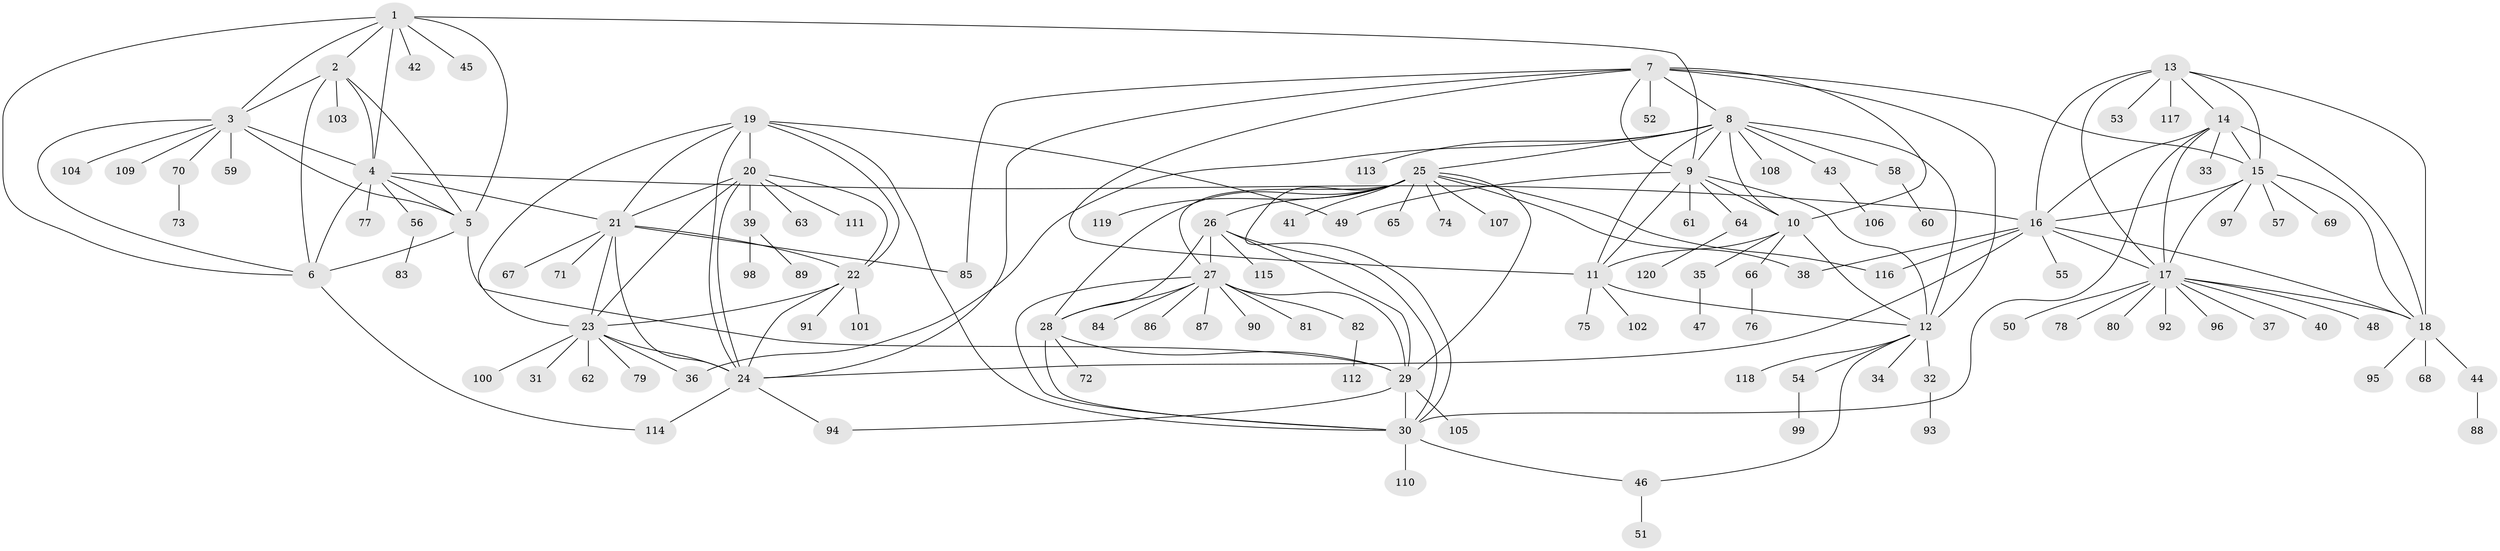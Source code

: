 // Generated by graph-tools (version 1.1) at 2025/11/02/27/25 16:11:36]
// undirected, 120 vertices, 183 edges
graph export_dot {
graph [start="1"]
  node [color=gray90,style=filled];
  1;
  2;
  3;
  4;
  5;
  6;
  7;
  8;
  9;
  10;
  11;
  12;
  13;
  14;
  15;
  16;
  17;
  18;
  19;
  20;
  21;
  22;
  23;
  24;
  25;
  26;
  27;
  28;
  29;
  30;
  31;
  32;
  33;
  34;
  35;
  36;
  37;
  38;
  39;
  40;
  41;
  42;
  43;
  44;
  45;
  46;
  47;
  48;
  49;
  50;
  51;
  52;
  53;
  54;
  55;
  56;
  57;
  58;
  59;
  60;
  61;
  62;
  63;
  64;
  65;
  66;
  67;
  68;
  69;
  70;
  71;
  72;
  73;
  74;
  75;
  76;
  77;
  78;
  79;
  80;
  81;
  82;
  83;
  84;
  85;
  86;
  87;
  88;
  89;
  90;
  91;
  92;
  93;
  94;
  95;
  96;
  97;
  98;
  99;
  100;
  101;
  102;
  103;
  104;
  105;
  106;
  107;
  108;
  109;
  110;
  111;
  112;
  113;
  114;
  115;
  116;
  117;
  118;
  119;
  120;
  1 -- 2;
  1 -- 3;
  1 -- 4;
  1 -- 5;
  1 -- 6;
  1 -- 9;
  1 -- 42;
  1 -- 45;
  2 -- 3;
  2 -- 4;
  2 -- 5;
  2 -- 6;
  2 -- 103;
  3 -- 4;
  3 -- 5;
  3 -- 6;
  3 -- 59;
  3 -- 70;
  3 -- 104;
  3 -- 109;
  4 -- 5;
  4 -- 6;
  4 -- 16;
  4 -- 21;
  4 -- 56;
  4 -- 77;
  5 -- 6;
  5 -- 29;
  6 -- 114;
  7 -- 8;
  7 -- 9;
  7 -- 10;
  7 -- 11;
  7 -- 12;
  7 -- 15;
  7 -- 24;
  7 -- 52;
  7 -- 85;
  8 -- 9;
  8 -- 10;
  8 -- 11;
  8 -- 12;
  8 -- 25;
  8 -- 36;
  8 -- 43;
  8 -- 58;
  8 -- 108;
  8 -- 113;
  9 -- 10;
  9 -- 11;
  9 -- 12;
  9 -- 49;
  9 -- 61;
  9 -- 64;
  10 -- 11;
  10 -- 12;
  10 -- 35;
  10 -- 66;
  11 -- 12;
  11 -- 75;
  11 -- 102;
  12 -- 32;
  12 -- 34;
  12 -- 46;
  12 -- 54;
  12 -- 118;
  13 -- 14;
  13 -- 15;
  13 -- 16;
  13 -- 17;
  13 -- 18;
  13 -- 53;
  13 -- 117;
  14 -- 15;
  14 -- 16;
  14 -- 17;
  14 -- 18;
  14 -- 30;
  14 -- 33;
  15 -- 16;
  15 -- 17;
  15 -- 18;
  15 -- 57;
  15 -- 69;
  15 -- 97;
  16 -- 17;
  16 -- 18;
  16 -- 24;
  16 -- 38;
  16 -- 55;
  16 -- 116;
  17 -- 18;
  17 -- 37;
  17 -- 40;
  17 -- 48;
  17 -- 50;
  17 -- 78;
  17 -- 80;
  17 -- 92;
  17 -- 96;
  18 -- 44;
  18 -- 68;
  18 -- 95;
  19 -- 20;
  19 -- 21;
  19 -- 22;
  19 -- 23;
  19 -- 24;
  19 -- 30;
  19 -- 49;
  20 -- 21;
  20 -- 22;
  20 -- 23;
  20 -- 24;
  20 -- 39;
  20 -- 63;
  20 -- 111;
  21 -- 22;
  21 -- 23;
  21 -- 24;
  21 -- 67;
  21 -- 71;
  21 -- 85;
  22 -- 23;
  22 -- 24;
  22 -- 91;
  22 -- 101;
  23 -- 24;
  23 -- 31;
  23 -- 36;
  23 -- 62;
  23 -- 79;
  23 -- 100;
  24 -- 94;
  24 -- 114;
  25 -- 26;
  25 -- 27;
  25 -- 28;
  25 -- 29;
  25 -- 30;
  25 -- 38;
  25 -- 41;
  25 -- 65;
  25 -- 74;
  25 -- 107;
  25 -- 116;
  25 -- 119;
  26 -- 27;
  26 -- 28;
  26 -- 29;
  26 -- 30;
  26 -- 115;
  27 -- 28;
  27 -- 29;
  27 -- 30;
  27 -- 81;
  27 -- 82;
  27 -- 84;
  27 -- 86;
  27 -- 87;
  27 -- 90;
  28 -- 29;
  28 -- 30;
  28 -- 72;
  29 -- 30;
  29 -- 94;
  29 -- 105;
  30 -- 46;
  30 -- 110;
  32 -- 93;
  35 -- 47;
  39 -- 89;
  39 -- 98;
  43 -- 106;
  44 -- 88;
  46 -- 51;
  54 -- 99;
  56 -- 83;
  58 -- 60;
  64 -- 120;
  66 -- 76;
  70 -- 73;
  82 -- 112;
}
